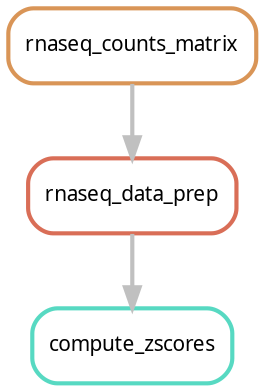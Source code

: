 digraph snakemake_dag {
    graph[bgcolor=white, margin=0];
    node[shape=box, style=rounded, fontname=sans,                 fontsize=10, penwidth=2];
    edge[penwidth=2, color=grey];
	0[label = "compute_zscores", color = "0.47 0.6 0.85", style="rounded"];
	1[label = "rnaseq_counts_matrix", color = "0.08 0.6 0.85", style="rounded"];
	2[label = "rnaseq_data_prep", color = "0.03 0.6 0.85", style="rounded"];
	2 -> 0
	1 -> 2
}            
